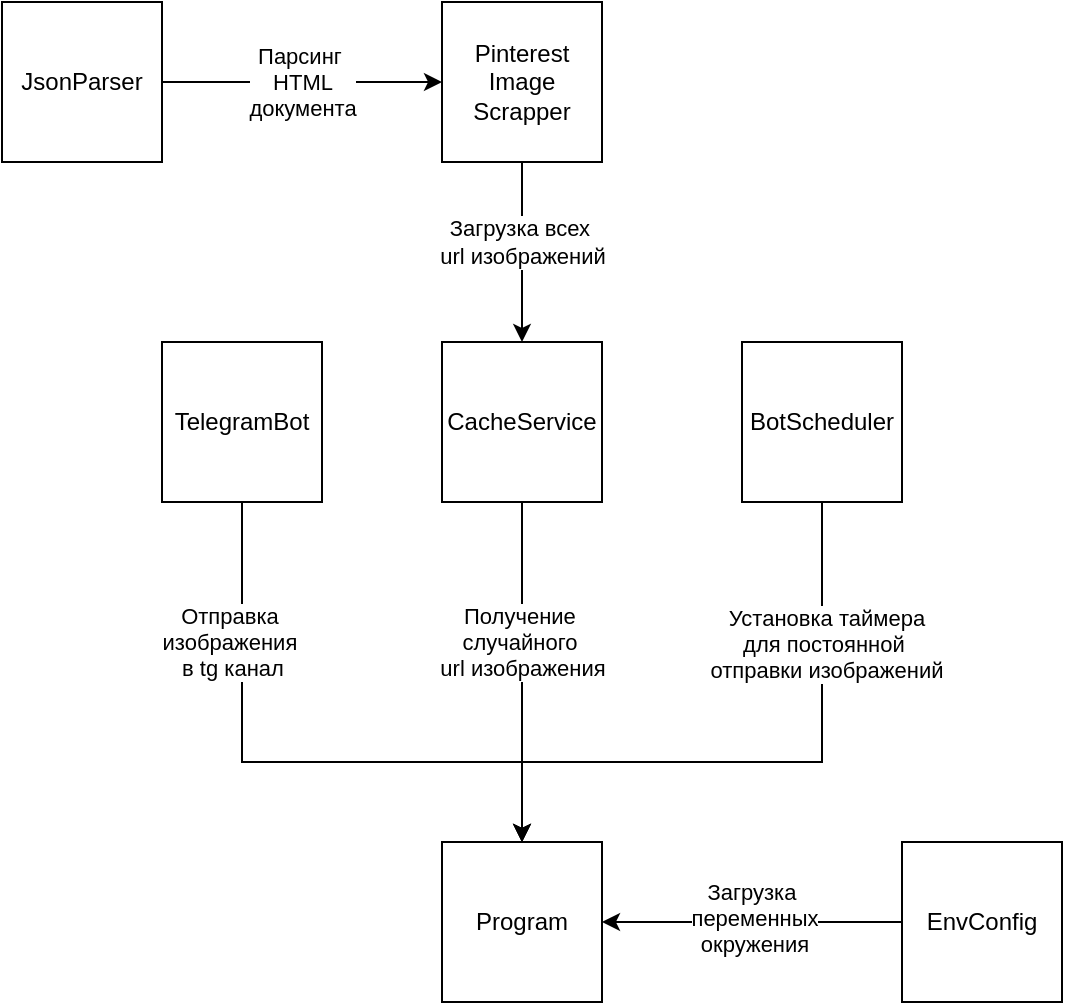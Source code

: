<mxfile version="28.2.5">
  <diagram name="Страница — 1" id="jsrc5Oti3_NPr5SlPeb7">
    <mxGraphModel dx="984" dy="538" grid="1" gridSize="10" guides="1" tooltips="1" connect="1" arrows="1" fold="1" page="1" pageScale="1" pageWidth="827" pageHeight="1169" math="0" shadow="0">
      <root>
        <mxCell id="0" />
        <mxCell id="1" parent="0" />
        <mxCell id="ck2Xf5D3P0bVl58kspCC-1" value="&lt;div&gt;Program&lt;/div&gt;" style="whiteSpace=wrap;html=1;aspect=fixed;" vertex="1" parent="1">
          <mxGeometry x="370" y="540" width="80" height="80" as="geometry" />
        </mxCell>
        <mxCell id="ck2Xf5D3P0bVl58kspCC-3" style="edgeStyle=orthogonalEdgeStyle;rounded=0;orthogonalLoop=1;jettySize=auto;html=1;entryX=1;entryY=0.5;entryDx=0;entryDy=0;" edge="1" parent="1" source="ck2Xf5D3P0bVl58kspCC-2" target="ck2Xf5D3P0bVl58kspCC-1">
          <mxGeometry relative="1" as="geometry" />
        </mxCell>
        <mxCell id="ck2Xf5D3P0bVl58kspCC-4" value="Загрузка&amp;nbsp;&lt;br&gt;переменных&lt;br&gt;&lt;div&gt;окружения&lt;/div&gt;" style="edgeLabel;html=1;align=center;verticalAlign=middle;resizable=0;points=[];" vertex="1" connectable="0" parent="ck2Xf5D3P0bVl58kspCC-3">
          <mxGeometry x="-0.006" y="-2" relative="1" as="geometry">
            <mxPoint as="offset" />
          </mxGeometry>
        </mxCell>
        <mxCell id="ck2Xf5D3P0bVl58kspCC-2" value="&lt;div&gt;EnvConfig&lt;/div&gt;" style="whiteSpace=wrap;html=1;aspect=fixed;" vertex="1" parent="1">
          <mxGeometry x="600" y="540" width="80" height="80" as="geometry" />
        </mxCell>
        <mxCell id="ck2Xf5D3P0bVl58kspCC-8" style="edgeStyle=orthogonalEdgeStyle;rounded=0;orthogonalLoop=1;jettySize=auto;html=1;entryX=0.5;entryY=0;entryDx=0;entryDy=0;exitX=0.5;exitY=1;exitDx=0;exitDy=0;" edge="1" parent="1">
          <mxGeometry relative="1" as="geometry">
            <mxPoint x="270" y="370" as="sourcePoint" />
            <mxPoint x="410" y="540" as="targetPoint" />
            <Array as="points">
              <mxPoint x="270" y="500" />
              <mxPoint x="410" y="500" />
            </Array>
          </mxGeometry>
        </mxCell>
        <mxCell id="ck2Xf5D3P0bVl58kspCC-9" value="&lt;div&gt;Отправка&amp;nbsp;&lt;/div&gt;&lt;div&gt;изображения&amp;nbsp;&lt;/div&gt;в tg канал" style="edgeLabel;html=1;align=center;verticalAlign=middle;resizable=0;points=[];" vertex="1" connectable="0" parent="ck2Xf5D3P0bVl58kspCC-8">
          <mxGeometry x="-0.045" y="1" relative="1" as="geometry">
            <mxPoint x="-23" y="-59" as="offset" />
          </mxGeometry>
        </mxCell>
        <mxCell id="ck2Xf5D3P0bVl58kspCC-7" value="&lt;div&gt;TelegramBot&lt;/div&gt;" style="whiteSpace=wrap;html=1;aspect=fixed;" vertex="1" parent="1">
          <mxGeometry x="230" y="290" width="80" height="80" as="geometry" />
        </mxCell>
        <mxCell id="ck2Xf5D3P0bVl58kspCC-10" value="&lt;div&gt;Pinterest&lt;br&gt;Image&lt;br&gt;Scrapper&lt;/div&gt;" style="whiteSpace=wrap;html=1;aspect=fixed;" vertex="1" parent="1">
          <mxGeometry x="370" y="120" width="80" height="80" as="geometry" />
        </mxCell>
        <mxCell id="ck2Xf5D3P0bVl58kspCC-14" style="edgeStyle=orthogonalEdgeStyle;rounded=0;orthogonalLoop=1;jettySize=auto;html=1;" edge="1" parent="1" source="ck2Xf5D3P0bVl58kspCC-13" target="ck2Xf5D3P0bVl58kspCC-1">
          <mxGeometry relative="1" as="geometry">
            <Array as="points">
              <mxPoint x="560" y="500" />
              <mxPoint x="410" y="500" />
            </Array>
          </mxGeometry>
        </mxCell>
        <mxCell id="ck2Xf5D3P0bVl58kspCC-15" value="&lt;div&gt;Установка таймера&lt;/div&gt;&lt;div&gt;для постоянной&amp;nbsp;&lt;/div&gt;&lt;div&gt;отправки изображений&lt;/div&gt;" style="edgeLabel;html=1;align=center;verticalAlign=middle;resizable=0;points=[];" vertex="1" connectable="0" parent="ck2Xf5D3P0bVl58kspCC-14">
          <mxGeometry x="-0.535" y="2" relative="1" as="geometry">
            <mxPoint y="-4" as="offset" />
          </mxGeometry>
        </mxCell>
        <mxCell id="ck2Xf5D3P0bVl58kspCC-13" value="BotScheduler" style="whiteSpace=wrap;html=1;aspect=fixed;" vertex="1" parent="1">
          <mxGeometry x="520" y="290" width="80" height="80" as="geometry" />
        </mxCell>
        <mxCell id="ck2Xf5D3P0bVl58kspCC-17" style="edgeStyle=orthogonalEdgeStyle;rounded=0;orthogonalLoop=1;jettySize=auto;html=1;entryX=0;entryY=0.5;entryDx=0;entryDy=0;" edge="1" parent="1" source="ck2Xf5D3P0bVl58kspCC-16" target="ck2Xf5D3P0bVl58kspCC-10">
          <mxGeometry relative="1" as="geometry">
            <Array as="points">
              <mxPoint x="230" y="160" />
              <mxPoint x="230" y="160" />
            </Array>
          </mxGeometry>
        </mxCell>
        <mxCell id="ck2Xf5D3P0bVl58kspCC-18" value="&lt;div&gt;Парсинг&amp;nbsp;&lt;/div&gt;&lt;div&gt;HTML&lt;/div&gt;&lt;div&gt;документа&lt;/div&gt;" style="edgeLabel;html=1;align=center;verticalAlign=middle;resizable=0;points=[];" vertex="1" connectable="0" parent="ck2Xf5D3P0bVl58kspCC-17">
          <mxGeometry x="0.24" relative="1" as="geometry">
            <mxPoint x="-17" as="offset" />
          </mxGeometry>
        </mxCell>
        <mxCell id="ck2Xf5D3P0bVl58kspCC-16" value="&lt;div&gt;JsonParser&lt;/div&gt;" style="whiteSpace=wrap;html=1;aspect=fixed;" vertex="1" parent="1">
          <mxGeometry x="150" y="120" width="80" height="80" as="geometry" />
        </mxCell>
        <mxCell id="ck2Xf5D3P0bVl58kspCC-21" style="edgeStyle=orthogonalEdgeStyle;rounded=0;orthogonalLoop=1;jettySize=auto;html=1;entryX=0.5;entryY=0;entryDx=0;entryDy=0;exitX=0.5;exitY=1;exitDx=0;exitDy=0;" edge="1" parent="1" source="ck2Xf5D3P0bVl58kspCC-19" target="ck2Xf5D3P0bVl58kspCC-1">
          <mxGeometry relative="1" as="geometry">
            <Array as="points">
              <mxPoint x="410" y="340" />
              <mxPoint x="410" y="340" />
            </Array>
          </mxGeometry>
        </mxCell>
        <mxCell id="ck2Xf5D3P0bVl58kspCC-22" value="&lt;div&gt;Получение&amp;nbsp;&lt;/div&gt;&lt;div&gt;случайного&amp;nbsp;&lt;/div&gt;&lt;div&gt;url изображения&lt;/div&gt;" style="edgeLabel;html=1;align=center;verticalAlign=middle;resizable=0;points=[];" vertex="1" connectable="0" parent="ck2Xf5D3P0bVl58kspCC-21">
          <mxGeometry x="-0.26" y="1" relative="1" as="geometry">
            <mxPoint x="-1" y="45" as="offset" />
          </mxGeometry>
        </mxCell>
        <mxCell id="ck2Xf5D3P0bVl58kspCC-19" value="CacheService" style="whiteSpace=wrap;html=1;aspect=fixed;" vertex="1" parent="1">
          <mxGeometry x="370" y="290" width="80" height="80" as="geometry" />
        </mxCell>
        <mxCell id="ck2Xf5D3P0bVl58kspCC-20" style="edgeStyle=orthogonalEdgeStyle;rounded=0;orthogonalLoop=1;jettySize=auto;html=1;entryX=0.5;entryY=0;entryDx=0;entryDy=0;" edge="1" parent="1" source="ck2Xf5D3P0bVl58kspCC-10" target="ck2Xf5D3P0bVl58kspCC-19">
          <mxGeometry relative="1" as="geometry" />
        </mxCell>
        <mxCell id="ck2Xf5D3P0bVl58kspCC-24" value="&lt;div&gt;Загрузка всех&amp;nbsp;&lt;/div&gt;&lt;div&gt;url изображений&lt;/div&gt;" style="edgeLabel;html=1;align=center;verticalAlign=middle;resizable=0;points=[];" vertex="1" connectable="0" parent="ck2Xf5D3P0bVl58kspCC-20">
          <mxGeometry x="0.032" y="1" relative="1" as="geometry">
            <mxPoint x="-1" y="-7" as="offset" />
          </mxGeometry>
        </mxCell>
      </root>
    </mxGraphModel>
  </diagram>
</mxfile>
